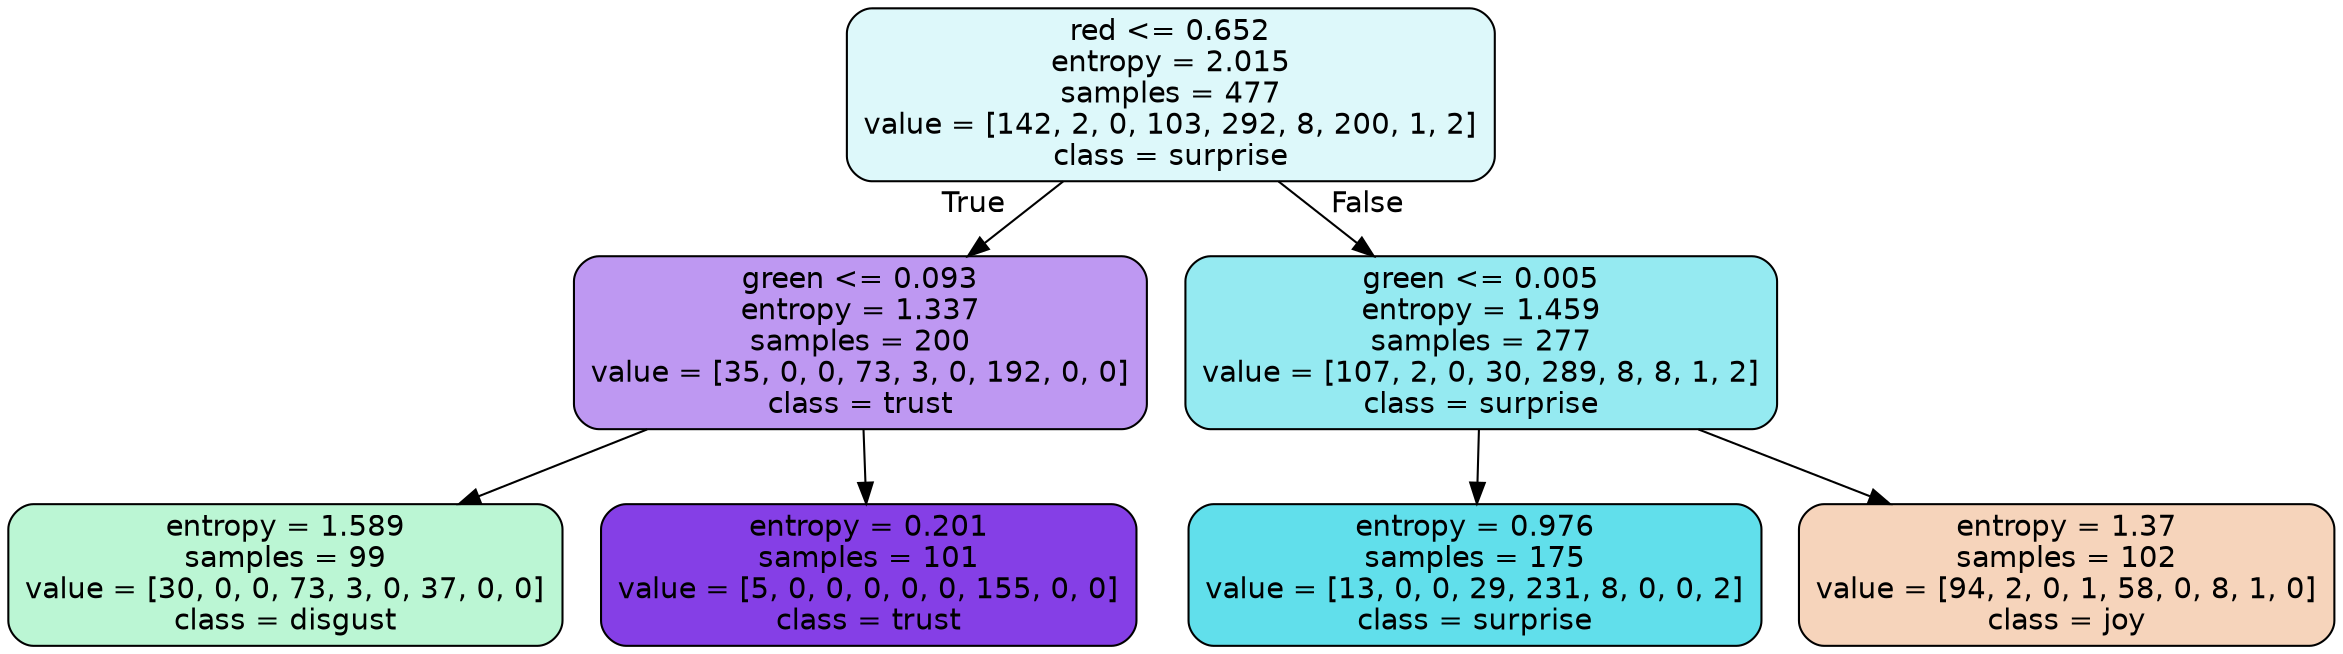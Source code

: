 digraph Tree {
node [shape=box, style="filled, rounded", color="black", fontname=helvetica] ;
edge [fontname=helvetica] ;
0 [label="red <= 0.652\nentropy = 2.015\nsamples = 477\nvalue = [142, 2, 0, 103, 292, 8, 200, 1, 2]\nclass = surprise", fillcolor="#39d7e52b"] ;
1 [label="green <= 0.093\nentropy = 1.337\nsamples = 200\nvalue = [35, 0, 0, 73, 3, 0, 192, 0, 0]\nclass = trust", fillcolor="#8139e584"] ;
0 -> 1 [labeldistance=2.5, labelangle=45, headlabel="True"] ;
2 [label="entropy = 1.589\nsamples = 99\nvalue = [30, 0, 0, 73, 3, 0, 37, 0, 0]\nclass = disgust", fillcolor="#39e58157"] ;
1 -> 2 ;
3 [label="entropy = 0.201\nsamples = 101\nvalue = [5, 0, 0, 0, 0, 0, 155, 0, 0]\nclass = trust", fillcolor="#8139e5f7"] ;
1 -> 3 ;
4 [label="green <= 0.005\nentropy = 1.459\nsamples = 277\nvalue = [107, 2, 0, 30, 289, 8, 8, 1, 2]\nclass = surprise", fillcolor="#39d7e588"] ;
0 -> 4 [labeldistance=2.5, labelangle=-45, headlabel="False"] ;
5 [label="entropy = 0.976\nsamples = 175\nvalue = [13, 0, 0, 29, 231, 8, 0, 0, 2]\nclass = surprise", fillcolor="#39d7e5cb"] ;
4 -> 5 ;
6 [label="entropy = 1.37\nsamples = 102\nvalue = [94, 2, 0, 1, 58, 0, 8, 1, 0]\nclass = joy", fillcolor="#e5813957"] ;
4 -> 6 ;
}